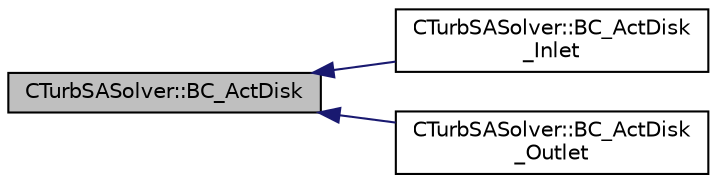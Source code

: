 digraph "CTurbSASolver::BC_ActDisk"
{
  edge [fontname="Helvetica",fontsize="10",labelfontname="Helvetica",labelfontsize="10"];
  node [fontname="Helvetica",fontsize="10",shape=record];
  rankdir="LR";
  Node102 [label="CTurbSASolver::BC_ActDisk",height=0.2,width=0.4,color="black", fillcolor="grey75", style="filled", fontcolor="black"];
  Node102 -> Node103 [dir="back",color="midnightblue",fontsize="10",style="solid",fontname="Helvetica"];
  Node103 [label="CTurbSASolver::BC_ActDisk\l_Inlet",height=0.2,width=0.4,color="black", fillcolor="white", style="filled",URL="$class_c_turb_s_a_solver.html#af4b390995450e22f614cda369885d718",tooltip="Impose an actuator disk inlet boundary condition. "];
  Node102 -> Node104 [dir="back",color="midnightblue",fontsize="10",style="solid",fontname="Helvetica"];
  Node104 [label="CTurbSASolver::BC_ActDisk\l_Outlet",height=0.2,width=0.4,color="black", fillcolor="white", style="filled",URL="$class_c_turb_s_a_solver.html#aa4e910325d22637e43fe9da55d6ceb79",tooltip="Impose an actuator disk outlet boundary condition. "];
}
